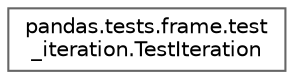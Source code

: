 digraph "Graphical Class Hierarchy"
{
 // LATEX_PDF_SIZE
  bgcolor="transparent";
  edge [fontname=Helvetica,fontsize=10,labelfontname=Helvetica,labelfontsize=10];
  node [fontname=Helvetica,fontsize=10,shape=box,height=0.2,width=0.4];
  rankdir="LR";
  Node0 [id="Node000000",label="pandas.tests.frame.test\l_iteration.TestIteration",height=0.2,width=0.4,color="grey40", fillcolor="white", style="filled",URL="$d7/d50/classpandas_1_1tests_1_1frame_1_1test__iteration_1_1TestIteration.html",tooltip=" "];
}

